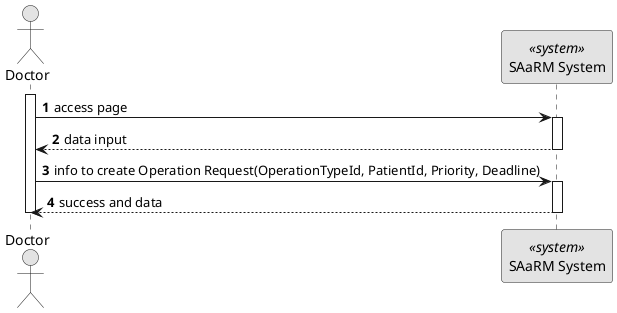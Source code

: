 @startuml 5.1.8
skinparam monochrome true
skinparam packageStyle rectangle
skinparam shadowing false

autonumber

actor "Doctor" as AD
participant "SAaRM System" as SYS <<system>>

activate AD
AD -> SYS: access page
activate SYS
SYS --> AD : data input
deactivate SYS
AD -> SYS : info to create Operation Request(OperationTypeId, PatientId, Priority, Deadline)
activate SYS
SYS --> AD : success and data

deactivate SYS

deactivate AD



@enduml